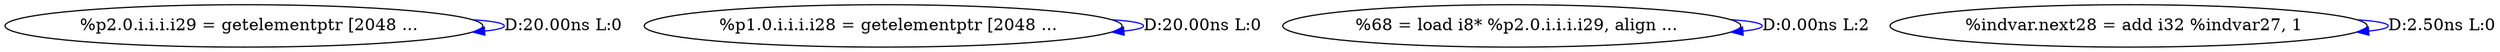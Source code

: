 digraph {
Node0x31063c0[label="  %p2.0.i.i.i.i29 = getelementptr [2048 ..."];
Node0x31063c0 -> Node0x31063c0[label="D:20.00ns L:0",color=blue];
Node0x31064a0[label="  %p1.0.i.i.i.i28 = getelementptr [2048 ..."];
Node0x31064a0 -> Node0x31064a0[label="D:20.00ns L:0",color=blue];
Node0x3106580[label="  %68 = load i8* %p2.0.i.i.i.i29, align ..."];
Node0x3106580 -> Node0x3106580[label="D:0.00ns L:2",color=blue];
Node0x3106740[label="  %indvar.next28 = add i32 %indvar27, 1"];
Node0x3106740 -> Node0x3106740[label="D:2.50ns L:0",color=blue];
}
